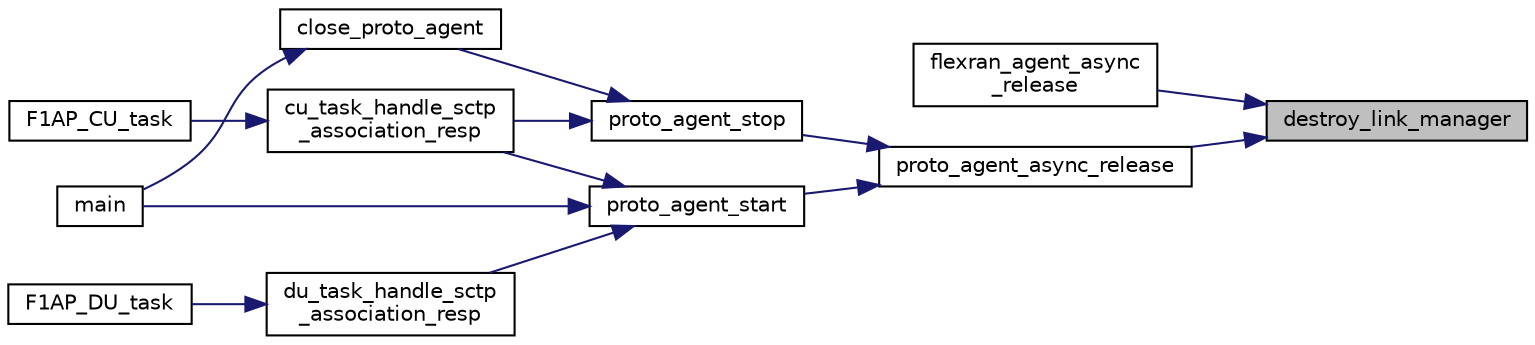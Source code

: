 digraph "destroy_link_manager"
{
 // LATEX_PDF_SIZE
  edge [fontname="Helvetica",fontsize="10",labelfontname="Helvetica",labelfontsize="10"];
  node [fontname="Helvetica",fontsize="10",shape=record];
  rankdir="RL";
  Node1 [label="destroy_link_manager",height=0.2,width=0.4,color="black", fillcolor="grey75", style="filled", fontcolor="black",tooltip=" "];
  Node1 -> Node2 [dir="back",color="midnightblue",fontsize="10",style="solid",fontname="Helvetica"];
  Node2 [label="flexran_agent_async\l_release",height=0.2,width=0.4,color="black", fillcolor="white", style="filled",URL="$flexran__agent__async_8h.html#a07d19d6745c1f49f990991b4d5a78fa2",tooltip=" "];
  Node1 -> Node3 [dir="back",color="midnightblue",fontsize="10",style="solid",fontname="Helvetica"];
  Node3 [label="proto_agent_async_release",height=0.2,width=0.4,color="black", fillcolor="white", style="filled",URL="$proto__agent__async_8h.html#a0b626c0e3edaa5edee77c950f22ef0d0",tooltip=" "];
  Node3 -> Node4 [dir="back",color="midnightblue",fontsize="10",style="solid",fontname="Helvetica"];
  Node4 [label="proto_agent_start",height=0.2,width=0.4,color="black", fillcolor="white", style="filled",URL="$proto__agent_8h.html#aa0bdfacbfc5efe4f158456312f29fca0",tooltip=" "];
  Node4 -> Node5 [dir="back",color="midnightblue",fontsize="10",style="solid",fontname="Helvetica"];
  Node5 [label="cu_task_handle_sctp\l_association_resp",height=0.2,width=0.4,color="black", fillcolor="white", style="filled",URL="$f1ap__cu__task_8h.html#a6dac19f5ecf47f168b414d8c74bac5ac",tooltip=" "];
  Node5 -> Node6 [dir="back",color="midnightblue",fontsize="10",style="solid",fontname="Helvetica"];
  Node6 [label="F1AP_CU_task",height=0.2,width=0.4,color="black", fillcolor="white", style="filled",URL="$f1ap__cu__task_8h.html#a0383570bfaf226e5df424904480e7399",tooltip=" "];
  Node4 -> Node7 [dir="back",color="midnightblue",fontsize="10",style="solid",fontname="Helvetica"];
  Node7 [label="du_task_handle_sctp\l_association_resp",height=0.2,width=0.4,color="black", fillcolor="white", style="filled",URL="$f1ap__du__task_8h.html#a98aff42bc55c422d772511bd2d27fa8c",tooltip=" "];
  Node7 -> Node8 [dir="back",color="midnightblue",fontsize="10",style="solid",fontname="Helvetica"];
  Node8 [label="F1AP_DU_task",height=0.2,width=0.4,color="black", fillcolor="white", style="filled",URL="$f1ap__du__task_8h.html#a179d85615869309ee3cb39981c12aa53",tooltip=" "];
  Node4 -> Node9 [dir="back",color="midnightblue",fontsize="10",style="solid",fontname="Helvetica"];
  Node9 [label="main",height=0.2,width=0.4,color="black", fillcolor="white", style="filled",URL="$cu__test_8c.html#a0ddf1224851353fc92bfbff6f499fa97",tooltip=" "];
  Node3 -> Node10 [dir="back",color="midnightblue",fontsize="10",style="solid",fontname="Helvetica"];
  Node10 [label="proto_agent_stop",height=0.2,width=0.4,color="black", fillcolor="white", style="filled",URL="$proto__agent_8h.html#a1fe29e812f5c032014a27291d17374c3",tooltip=" "];
  Node10 -> Node11 [dir="back",color="midnightblue",fontsize="10",style="solid",fontname="Helvetica"];
  Node11 [label="close_proto_agent",height=0.2,width=0.4,color="black", fillcolor="white", style="filled",URL="$cu__test_8c.html#a6107d5fbec586ce44727a950bb845664",tooltip=" "];
  Node11 -> Node9 [dir="back",color="midnightblue",fontsize="10",style="solid",fontname="Helvetica"];
  Node10 -> Node5 [dir="back",color="midnightblue",fontsize="10",style="solid",fontname="Helvetica"];
}
